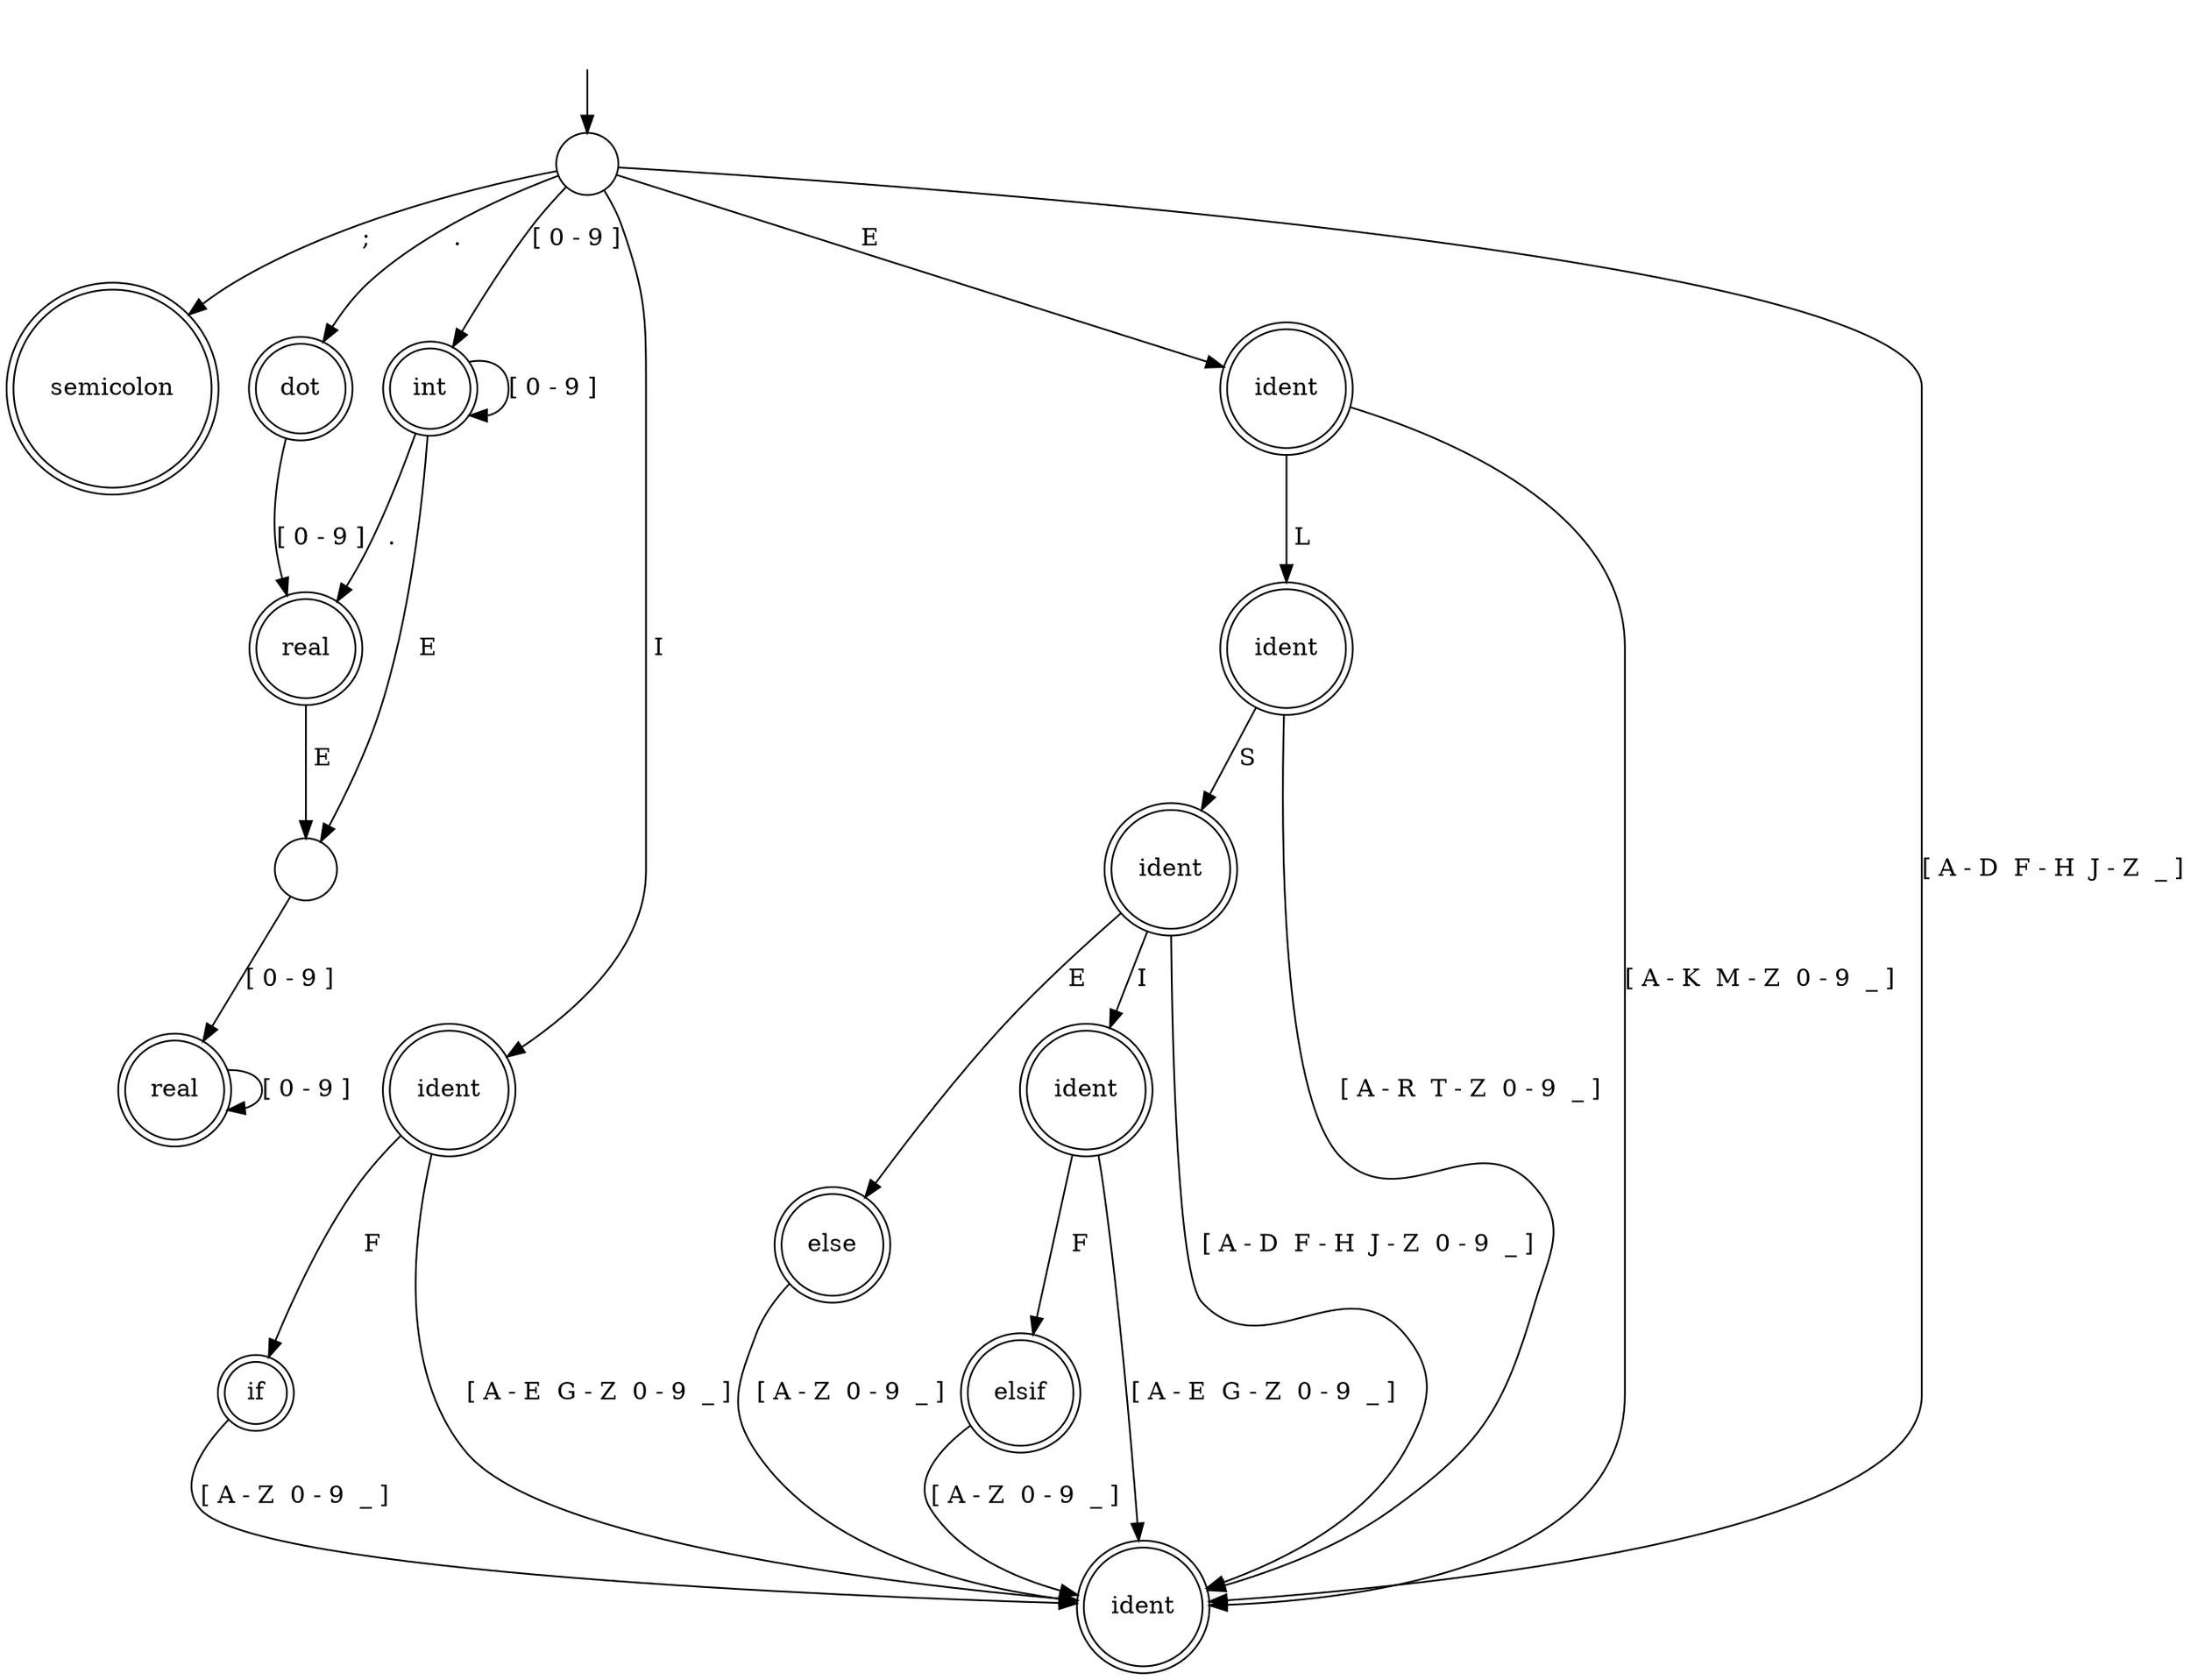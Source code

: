 digraph G
{
	node [shape=circle];

	from [shape=none, label=""];
	start [label=""];
	from -> start;

	semicolon [shape=doublecircle];
	start -> semicolon [label=" ; "];

	dot [shape=doublecircle]
	start -> dot [label=" . "];

	int[shape=doublecircle];
	start -> int [label="[ 0 - 9 ]"];
	int -> int [label="[ 0 - 9 ]"];

	real1[label=real, shape=doublecircle];
	int -> real1 [label=" . "];
	dot -> real1 [label="[ 0 - 9 ]"];

	real2[label=""];
	real1 -> real2 [label=" E "];
	int -> real2 [label=" E "];

	real3[label=real, shape=doublecircle];
	real2 -> real3 [label="[ 0 - 9 ]"];
	real3 -> real3 [label="[ 0 - 9 ]"];

	i[label=ident, shape=doublecircle];
	if[shape=doublecircle];
	e[label=ident, shape=doublecircle];
	el[label=ident, shape=doublecircle];
	els[label=ident, shape=doublecircle];
	else[shape=doublecircle];
	elsi[label=ident, shape=doublecircle];
	elsif[shape=doublecircle];
	ident[shape=doublecircle];

	start -> i [label=" I "];
	i -> if [label=" F "];
	i -> ident [label="[ A - E  G - Z  0 - 9  _ ]"];
	if -> ident [label="[ A - Z  0 - 9  _ ]"];

	start -> e [label=" E "];
	e -> el [label=" L "];
	el -> els [label=" S "];
	els -> else [label=" E "];
	els -> elsi [label=" I "];
	elsi -> elsif [label=" F "];
	e -> ident [label="[ A - K  M - Z  0 - 9  _ ]"];
	el -> ident [label="[ A - R  T - Z  0 - 9  _ ]"];
	els -> ident [label="[ A - D  F - H  J - Z  0 - 9  _ ]"];
	else -> ident [label="[ A - Z  0 - 9  _ ]"];
	elsi -> ident [label="[ A - E  G - Z  0 - 9  _ ]"];
	elsif -> ident [label="[ A - Z  0 - 9  _ ]"];

	start -> ident [label="[ A - D  F - H  J - Z  _ ]"];
}